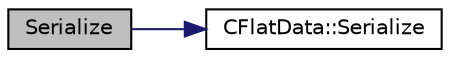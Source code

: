 digraph "Serialize"
{
  edge [fontname="Helvetica",fontsize="10",labelfontname="Helvetica",labelfontsize="10"];
  node [fontname="Helvetica",fontsize="10",shape=record];
  rankdir="LR";
  Node158 [label="Serialize",height=0.2,width=0.4,color="black", fillcolor="grey75", style="filled", fontcolor="black"];
  Node158 -> Node159 [color="midnightblue",fontsize="10",style="solid",fontname="Helvetica"];
  Node159 [label="CFlatData::Serialize",height=0.2,width=0.4,color="black", fillcolor="white", style="filled",URL="$d8/d4d/class_c_flat_data.html#a97449211175d7fbbb88830cbba808132"];
}
